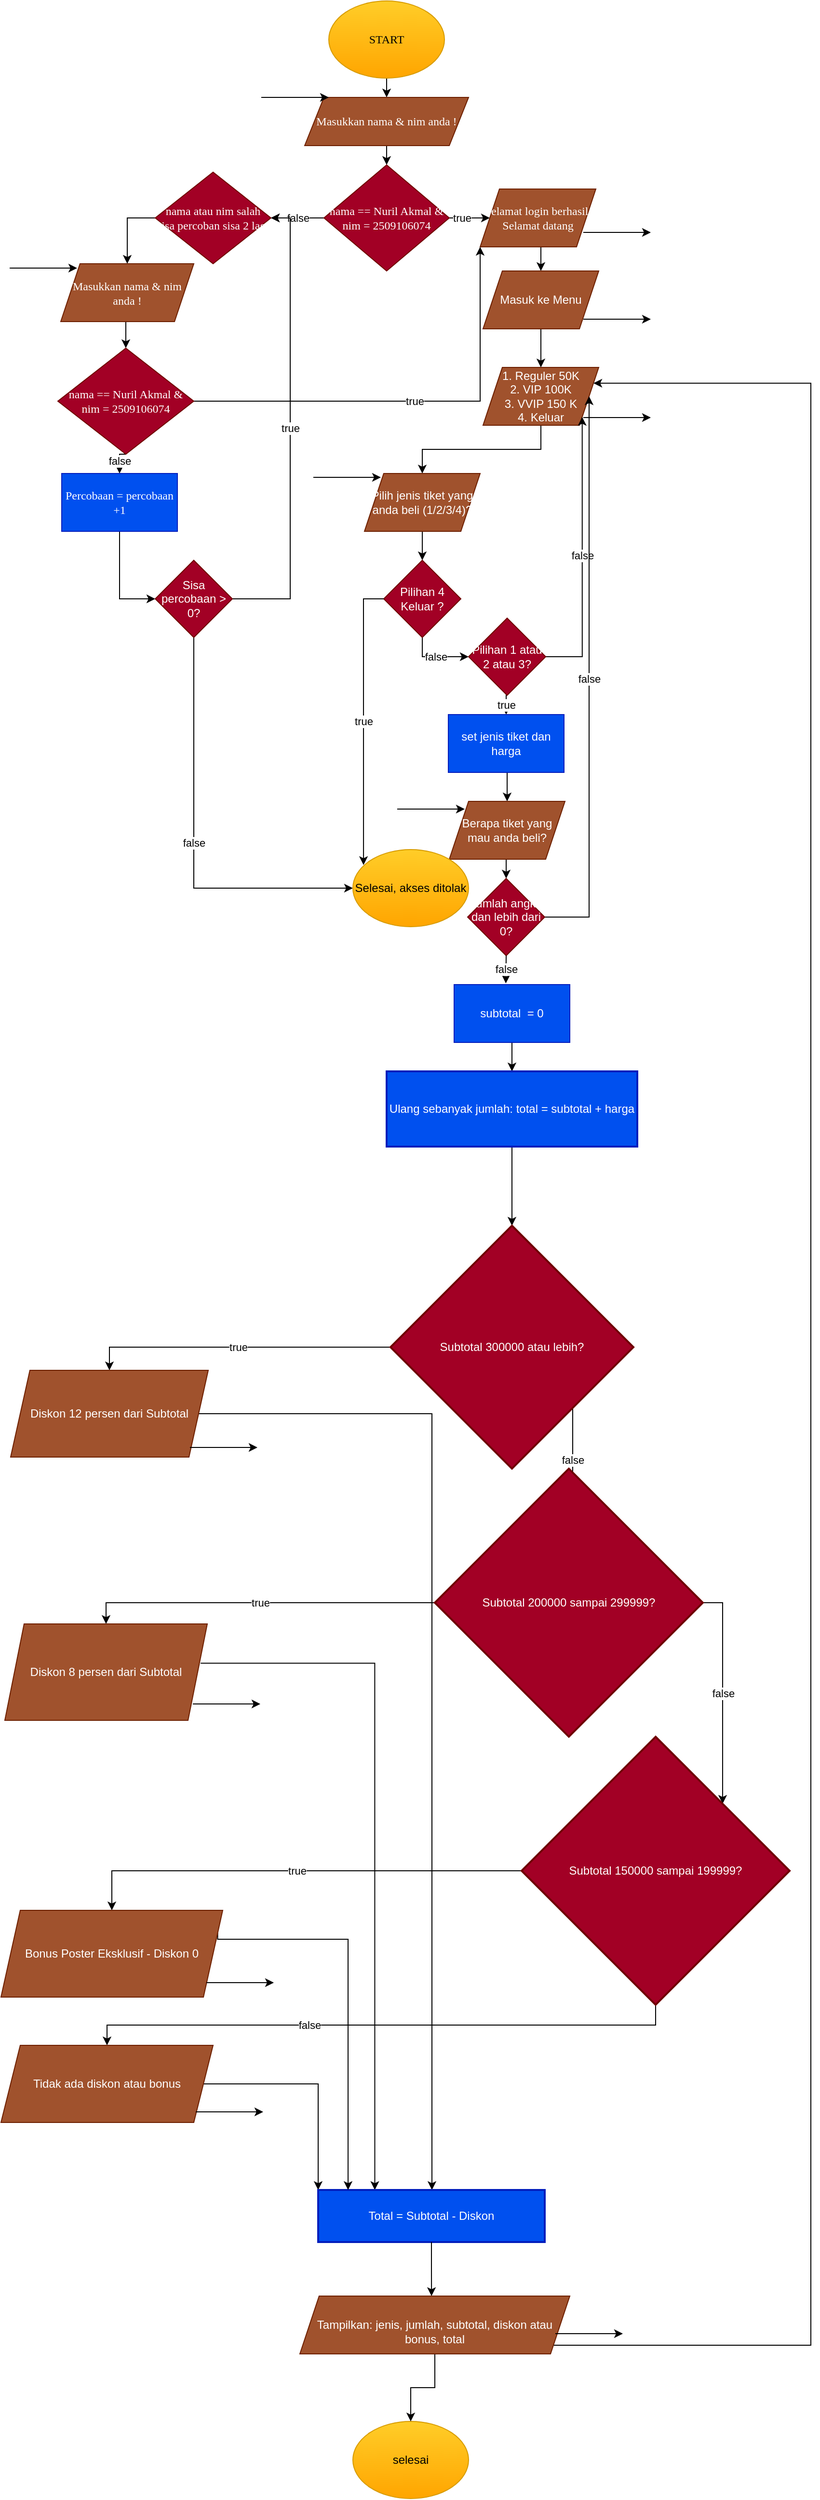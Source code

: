 <mxfile version="28.1.2">
  <diagram name="Halaman-1" id="3PIHIDu9w81w8OoM0Zr5">
    <mxGraphModel dx="1938" dy="1358" grid="1" gridSize="10" guides="1" tooltips="1" connect="1" arrows="1" fold="1" page="1" pageScale="1" pageWidth="850" pageHeight="1100" math="0" shadow="0">
      <root>
        <mxCell id="0" />
        <mxCell id="1" parent="0" />
        <mxCell id="vmad4Tgxf-zBpkZuK3b--5" style="edgeStyle=orthogonalEdgeStyle;rounded=0;orthogonalLoop=1;jettySize=auto;html=1;exitX=0.5;exitY=1;exitDx=0;exitDy=0;entryX=0.5;entryY=0;entryDx=0;entryDy=0;" parent="1" source="vmad4Tgxf-zBpkZuK3b--1" target="vmad4Tgxf-zBpkZuK3b--2" edge="1">
          <mxGeometry relative="1" as="geometry" />
        </mxCell>
        <mxCell id="vmad4Tgxf-zBpkZuK3b--1" value="&lt;font face=&quot;Times New Roman&quot;&gt;START&lt;/font&gt;" style="ellipse;whiteSpace=wrap;html=1;fillColor=#ffcd28;strokeColor=#d79b00;gradientColor=#ffa500;" parent="1" vertex="1">
          <mxGeometry x="340" width="120" height="80" as="geometry" />
        </mxCell>
        <mxCell id="vmad4Tgxf-zBpkZuK3b--6" style="edgeStyle=orthogonalEdgeStyle;rounded=0;orthogonalLoop=1;jettySize=auto;html=1;exitX=0.5;exitY=1;exitDx=0;exitDy=0;entryX=0.5;entryY=0;entryDx=0;entryDy=0;" parent="1" source="vmad4Tgxf-zBpkZuK3b--2" target="vmad4Tgxf-zBpkZuK3b--3" edge="1">
          <mxGeometry relative="1" as="geometry" />
        </mxCell>
        <mxCell id="vmad4Tgxf-zBpkZuK3b--2" value="&lt;font face=&quot;Times New Roman&quot;&gt;Masukkan nama &amp;amp; nim anda !&lt;/font&gt;" style="shape=parallelogram;perimeter=parallelogramPerimeter;whiteSpace=wrap;html=1;fixedSize=1;fillColor=#a0522d;strokeColor=#6D1F00;fontColor=#ffffff;" parent="1" vertex="1">
          <mxGeometry x="315" y="100" width="170" height="50" as="geometry" />
        </mxCell>
        <mxCell id="vmad4Tgxf-zBpkZuK3b--15" value="false" style="edgeStyle=orthogonalEdgeStyle;rounded=0;orthogonalLoop=1;jettySize=auto;html=1;exitX=0;exitY=0.5;exitDx=0;exitDy=0;entryX=1;entryY=0.5;entryDx=0;entryDy=0;" parent="1" source="vmad4Tgxf-zBpkZuK3b--3" target="vmad4Tgxf-zBpkZuK3b--9" edge="1">
          <mxGeometry relative="1" as="geometry" />
        </mxCell>
        <mxCell id="vmad4Tgxf-zBpkZuK3b--16" value="true" style="edgeStyle=orthogonalEdgeStyle;rounded=0;orthogonalLoop=1;jettySize=auto;html=1;exitX=1;exitY=0.5;exitDx=0;exitDy=0;" parent="1" source="vmad4Tgxf-zBpkZuK3b--3" target="vmad4Tgxf-zBpkZuK3b--7" edge="1">
          <mxGeometry relative="1" as="geometry" />
        </mxCell>
        <mxCell id="vmad4Tgxf-zBpkZuK3b--3" value="&lt;font face=&quot;Times New Roman&quot;&gt;nama == Nuril Akmal &amp;amp; nim = 2509106074&lt;/font&gt;" style="rhombus;whiteSpace=wrap;html=1;fillColor=#a20025;fontColor=#ffffff;strokeColor=#6F0000;" parent="1" vertex="1">
          <mxGeometry x="335" y="170" width="130" height="110" as="geometry" />
        </mxCell>
        <mxCell id="vmad4Tgxf-zBpkZuK3b--33" style="edgeStyle=orthogonalEdgeStyle;rounded=0;orthogonalLoop=1;jettySize=auto;html=1;exitX=0.5;exitY=1;exitDx=0;exitDy=0;entryX=0.5;entryY=0;entryDx=0;entryDy=0;" parent="1" source="vmad4Tgxf-zBpkZuK3b--7" target="vmad4Tgxf-zBpkZuK3b--31" edge="1">
          <mxGeometry relative="1" as="geometry" />
        </mxCell>
        <mxCell id="vmad4Tgxf-zBpkZuK3b--7" value="&lt;font face=&quot;Times New Roman&quot;&gt;Selamat login berhasil, Selamat datang&lt;/font&gt;" style="shape=parallelogram;perimeter=parallelogramPerimeter;whiteSpace=wrap;html=1;fixedSize=1;fillColor=#a0522d;fontColor=#ffffff;strokeColor=#6D1F00;" parent="1" vertex="1">
          <mxGeometry x="497" y="195" width="120" height="60" as="geometry" />
        </mxCell>
        <mxCell id="vmad4Tgxf-zBpkZuK3b--24" style="edgeStyle=orthogonalEdgeStyle;rounded=0;orthogonalLoop=1;jettySize=auto;html=1;exitX=0;exitY=0.5;exitDx=0;exitDy=0;entryX=0.5;entryY=0;entryDx=0;entryDy=0;" parent="1" source="vmad4Tgxf-zBpkZuK3b--9" target="vmad4Tgxf-zBpkZuK3b--10" edge="1">
          <mxGeometry relative="1" as="geometry">
            <mxPoint x="90" y="225" as="targetPoint" />
          </mxGeometry>
        </mxCell>
        <mxCell id="vmad4Tgxf-zBpkZuK3b--9" value="&lt;font face=&quot;Times New Roman&quot;&gt;nama atau nim salah sisa percoban sisa 2 lagi&lt;/font&gt;" style="rhombus;whiteSpace=wrap;html=1;shadow=0;fillColor=#a20025;fontColor=#ffffff;strokeColor=#6F0000;" parent="1" vertex="1">
          <mxGeometry x="160" y="177.5" width="120" height="95" as="geometry" />
        </mxCell>
        <mxCell id="vmad4Tgxf-zBpkZuK3b--19" style="edgeStyle=orthogonalEdgeStyle;rounded=0;orthogonalLoop=1;jettySize=auto;html=1;exitX=0.5;exitY=1;exitDx=0;exitDy=0;entryX=0.5;entryY=0;entryDx=0;entryDy=0;" parent="1" source="vmad4Tgxf-zBpkZuK3b--10" target="vmad4Tgxf-zBpkZuK3b--18" edge="1">
          <mxGeometry relative="1" as="geometry" />
        </mxCell>
        <mxCell id="vmad4Tgxf-zBpkZuK3b--10" value="&lt;font face=&quot;Times New Roman&quot;&gt;Masukkan nama &amp;amp; nim anda !&lt;/font&gt;" style="shape=parallelogram;perimeter=parallelogramPerimeter;whiteSpace=wrap;html=1;fixedSize=1;fillColor=#a0522d;fontColor=#ffffff;strokeColor=#6D1F00;" parent="1" vertex="1">
          <mxGeometry x="62" y="272.5" width="138" height="60" as="geometry" />
        </mxCell>
        <mxCell id="vmad4Tgxf-zBpkZuK3b--20" value="true" style="edgeStyle=orthogonalEdgeStyle;rounded=0;orthogonalLoop=1;jettySize=auto;html=1;exitX=1;exitY=0.5;exitDx=0;exitDy=0;entryX=0;entryY=1;entryDx=0;entryDy=0;" parent="1" source="vmad4Tgxf-zBpkZuK3b--18" target="vmad4Tgxf-zBpkZuK3b--7" edge="1">
          <mxGeometry relative="1" as="geometry">
            <mxPoint x="500" y="405" as="targetPoint" />
          </mxGeometry>
        </mxCell>
        <mxCell id="vmad4Tgxf-zBpkZuK3b--26" value="false" style="edgeStyle=orthogonalEdgeStyle;rounded=0;orthogonalLoop=1;jettySize=auto;html=1;exitX=0.5;exitY=1;exitDx=0;exitDy=0;entryX=0.5;entryY=0;entryDx=0;entryDy=0;" parent="1" source="vmad4Tgxf-zBpkZuK3b--18" target="vmad4Tgxf-zBpkZuK3b--25" edge="1">
          <mxGeometry relative="1" as="geometry" />
        </mxCell>
        <mxCell id="vmad4Tgxf-zBpkZuK3b--18" value="&lt;font face=&quot;Times New Roman&quot;&gt;nama == Nuril Akmal &amp;amp; nim = 2509106074&lt;/font&gt;" style="rhombus;whiteSpace=wrap;html=1;fillColor=#a20025;fontColor=#ffffff;strokeColor=#6F0000;" parent="1" vertex="1">
          <mxGeometry x="59" y="360" width="141" height="110" as="geometry" />
        </mxCell>
        <mxCell id="vmad4Tgxf-zBpkZuK3b--28" style="edgeStyle=orthogonalEdgeStyle;rounded=0;orthogonalLoop=1;jettySize=auto;html=1;exitX=0.5;exitY=1;exitDx=0;exitDy=0;entryX=0;entryY=0.5;entryDx=0;entryDy=0;" parent="1" source="vmad4Tgxf-zBpkZuK3b--25" target="vmad4Tgxf-zBpkZuK3b--27" edge="1">
          <mxGeometry relative="1" as="geometry" />
        </mxCell>
        <mxCell id="vmad4Tgxf-zBpkZuK3b--25" value="&lt;font face=&quot;Times New Roman&quot;&gt;Percobaan = percobaan +1&lt;/font&gt;" style="rounded=0;whiteSpace=wrap;html=1;fillColor=#0050ef;fontColor=#ffffff;strokeColor=#001DBC;" parent="1" vertex="1">
          <mxGeometry x="63" y="490" width="120" height="60" as="geometry" />
        </mxCell>
        <mxCell id="vmad4Tgxf-zBpkZuK3b--30" value="true" style="edgeStyle=orthogonalEdgeStyle;rounded=0;orthogonalLoop=1;jettySize=auto;html=1;exitX=1;exitY=0.5;exitDx=0;exitDy=0;entryX=1;entryY=0.5;entryDx=0;entryDy=0;" parent="1" source="vmad4Tgxf-zBpkZuK3b--27" target="vmad4Tgxf-zBpkZuK3b--9" edge="1">
          <mxGeometry relative="1" as="geometry" />
        </mxCell>
        <mxCell id="vmad4Tgxf-zBpkZuK3b--83" value="false" style="edgeStyle=orthogonalEdgeStyle;rounded=0;orthogonalLoop=1;jettySize=auto;html=1;exitX=0.5;exitY=1;exitDx=0;exitDy=0;entryX=0;entryY=0.5;entryDx=0;entryDy=0;" parent="1" source="vmad4Tgxf-zBpkZuK3b--27" target="vmad4Tgxf-zBpkZuK3b--86" edge="1">
          <mxGeometry relative="1" as="geometry">
            <mxPoint x="200.0" y="720" as="targetPoint" />
          </mxGeometry>
        </mxCell>
        <mxCell id="vmad4Tgxf-zBpkZuK3b--27" value="Sisa percobaan &amp;gt; 0?" style="rhombus;whiteSpace=wrap;html=1;fillColor=#a20025;fontColor=#ffffff;strokeColor=#6F0000;" parent="1" vertex="1">
          <mxGeometry x="160" y="580" width="80" height="80" as="geometry" />
        </mxCell>
        <mxCell id="vmad4Tgxf-zBpkZuK3b--34" style="edgeStyle=orthogonalEdgeStyle;rounded=0;orthogonalLoop=1;jettySize=auto;html=1;exitX=0.5;exitY=1;exitDx=0;exitDy=0;" parent="1" source="vmad4Tgxf-zBpkZuK3b--31" target="vmad4Tgxf-zBpkZuK3b--32" edge="1">
          <mxGeometry relative="1" as="geometry" />
        </mxCell>
        <mxCell id="vmad4Tgxf-zBpkZuK3b--31" value="Masuk ke Menu" style="shape=parallelogram;perimeter=parallelogramPerimeter;whiteSpace=wrap;html=1;fixedSize=1;fillColor=#a0522d;fontColor=#ffffff;strokeColor=#6D1F00;" parent="1" vertex="1">
          <mxGeometry x="500" y="280" width="120" height="60" as="geometry" />
        </mxCell>
        <mxCell id="vmad4Tgxf-zBpkZuK3b--37" style="edgeStyle=orthogonalEdgeStyle;rounded=0;orthogonalLoop=1;jettySize=auto;html=1;exitX=0.5;exitY=1;exitDx=0;exitDy=0;entryX=0.5;entryY=0;entryDx=0;entryDy=0;" parent="1" source="vmad4Tgxf-zBpkZuK3b--32" target="vmad4Tgxf-zBpkZuK3b--36" edge="1">
          <mxGeometry relative="1" as="geometry" />
        </mxCell>
        <mxCell id="vmad4Tgxf-zBpkZuK3b--32" value="1. Reguler 50K&lt;div&gt;2. VIP 100K&lt;/div&gt;&lt;div&gt;3. VVIP 150 K&lt;/div&gt;&lt;div&gt;4. Keluar&lt;/div&gt;" style="shape=parallelogram;perimeter=parallelogramPerimeter;whiteSpace=wrap;html=1;fixedSize=1;fillColor=#a0522d;fontColor=#ffffff;strokeColor=#6D1F00;" parent="1" vertex="1">
          <mxGeometry x="500" y="380" width="120" height="60" as="geometry" />
        </mxCell>
        <mxCell id="vmad4Tgxf-zBpkZuK3b--39" style="edgeStyle=orthogonalEdgeStyle;rounded=0;orthogonalLoop=1;jettySize=auto;html=1;exitX=0.5;exitY=1;exitDx=0;exitDy=0;entryX=0.5;entryY=0;entryDx=0;entryDy=0;" parent="1" source="vmad4Tgxf-zBpkZuK3b--36" target="vmad4Tgxf-zBpkZuK3b--38" edge="1">
          <mxGeometry relative="1" as="geometry" />
        </mxCell>
        <mxCell id="vmad4Tgxf-zBpkZuK3b--36" value="Pilih jenis tiket yang anda beli (1/2/3/4)?" style="shape=parallelogram;perimeter=parallelogramPerimeter;whiteSpace=wrap;html=1;fixedSize=1;fillColor=#a0522d;fontColor=#ffffff;strokeColor=#6D1F00;" parent="1" vertex="1">
          <mxGeometry x="377" y="490" width="120" height="60" as="geometry" />
        </mxCell>
        <mxCell id="vmad4Tgxf-zBpkZuK3b--43" value="false" style="edgeStyle=orthogonalEdgeStyle;rounded=0;orthogonalLoop=1;jettySize=auto;html=1;exitX=0.5;exitY=1;exitDx=0;exitDy=0;entryX=0;entryY=0.5;entryDx=0;entryDy=0;" parent="1" source="vmad4Tgxf-zBpkZuK3b--38" target="vmad4Tgxf-zBpkZuK3b--41" edge="1">
          <mxGeometry relative="1" as="geometry" />
        </mxCell>
        <mxCell id="vmad4Tgxf-zBpkZuK3b--38" value="Pilihan 4 Keluar ?" style="rhombus;whiteSpace=wrap;html=1;fillColor=#a20025;fontColor=#ffffff;strokeColor=#6F0000;" parent="1" vertex="1">
          <mxGeometry x="397" y="580" width="80" height="80" as="geometry" />
        </mxCell>
        <mxCell id="vmad4Tgxf-zBpkZuK3b--44" value="false" style="edgeStyle=orthogonalEdgeStyle;rounded=0;orthogonalLoop=1;jettySize=auto;html=1;exitX=1;exitY=0.5;exitDx=0;exitDy=0;entryX=1;entryY=1;entryDx=0;entryDy=0;" parent="1" source="vmad4Tgxf-zBpkZuK3b--41" target="vmad4Tgxf-zBpkZuK3b--32" edge="1">
          <mxGeometry relative="1" as="geometry" />
        </mxCell>
        <mxCell id="vmad4Tgxf-zBpkZuK3b--46" value="true" style="edgeStyle=orthogonalEdgeStyle;rounded=0;orthogonalLoop=1;jettySize=auto;html=1;exitX=0.5;exitY=1;exitDx=0;exitDy=0;entryX=0.5;entryY=0;entryDx=0;entryDy=0;" parent="1" source="vmad4Tgxf-zBpkZuK3b--41" target="vmad4Tgxf-zBpkZuK3b--45" edge="1">
          <mxGeometry relative="1" as="geometry" />
        </mxCell>
        <mxCell id="vmad4Tgxf-zBpkZuK3b--41" value="Pilihan 1 atau 2 atau 3?" style="rhombus;whiteSpace=wrap;html=1;fillColor=#a20025;fontColor=#ffffff;strokeColor=#6F0000;" parent="1" vertex="1">
          <mxGeometry x="485" y="640" width="80" height="80" as="geometry" />
        </mxCell>
        <mxCell id="vmad4Tgxf-zBpkZuK3b--49" style="edgeStyle=orthogonalEdgeStyle;rounded=0;orthogonalLoop=1;jettySize=auto;html=1;exitX=0.5;exitY=1;exitDx=0;exitDy=0;entryX=0.5;entryY=0;entryDx=0;entryDy=0;" parent="1" source="vmad4Tgxf-zBpkZuK3b--45" target="vmad4Tgxf-zBpkZuK3b--47" edge="1">
          <mxGeometry relative="1" as="geometry" />
        </mxCell>
        <mxCell id="vmad4Tgxf-zBpkZuK3b--45" value="set jenis tiket dan harga" style="rounded=0;whiteSpace=wrap;html=1;fillColor=#0050ef;fontColor=#ffffff;strokeColor=#001DBC;" parent="1" vertex="1">
          <mxGeometry x="464" y="740" width="120" height="60" as="geometry" />
        </mxCell>
        <mxCell id="vmad4Tgxf-zBpkZuK3b--53" style="edgeStyle=orthogonalEdgeStyle;rounded=0;orthogonalLoop=1;jettySize=auto;html=1;exitX=0.5;exitY=1;exitDx=0;exitDy=0;entryX=0.5;entryY=0;entryDx=0;entryDy=0;" parent="1" source="vmad4Tgxf-zBpkZuK3b--47" target="vmad4Tgxf-zBpkZuK3b--50" edge="1">
          <mxGeometry relative="1" as="geometry" />
        </mxCell>
        <mxCell id="vmad4Tgxf-zBpkZuK3b--47" value="Berapa tiket yang mau anda beli?" style="shape=parallelogram;perimeter=parallelogramPerimeter;whiteSpace=wrap;html=1;fixedSize=1;fillColor=#a0522d;fontColor=#ffffff;strokeColor=#6D1F00;" parent="1" vertex="1">
          <mxGeometry x="465" y="830" width="120" height="60" as="geometry" />
        </mxCell>
        <mxCell id="vmad4Tgxf-zBpkZuK3b--51" value="false" style="edgeStyle=orthogonalEdgeStyle;rounded=0;orthogonalLoop=1;jettySize=auto;html=1;exitX=1;exitY=0.5;exitDx=0;exitDy=0;entryX=1;entryY=0.5;entryDx=0;entryDy=0;" parent="1" source="vmad4Tgxf-zBpkZuK3b--50" target="vmad4Tgxf-zBpkZuK3b--32" edge="1">
          <mxGeometry relative="1" as="geometry">
            <mxPoint x="630" y="410" as="targetPoint" />
          </mxGeometry>
        </mxCell>
        <mxCell id="vmad4Tgxf-zBpkZuK3b--50" value="Jumlah angka dan lebih dari 0?" style="rhombus;whiteSpace=wrap;html=1;fillColor=#a20025;fontColor=#ffffff;strokeColor=#6F0000;" parent="1" vertex="1">
          <mxGeometry x="484" y="910" width="80" height="80" as="geometry" />
        </mxCell>
        <mxCell id="vmad4Tgxf-zBpkZuK3b--57" style="edgeStyle=orthogonalEdgeStyle;rounded=0;orthogonalLoop=1;jettySize=auto;html=1;exitX=0.5;exitY=1;exitDx=0;exitDy=0;entryX=0.5;entryY=0;entryDx=0;entryDy=0;" parent="1" source="vmad4Tgxf-zBpkZuK3b--54" target="vmad4Tgxf-zBpkZuK3b--56" edge="1">
          <mxGeometry relative="1" as="geometry" />
        </mxCell>
        <mxCell id="vmad4Tgxf-zBpkZuK3b--54" value="subtotal&amp;nbsp; = 0" style="rounded=0;whiteSpace=wrap;html=1;fillColor=#0050ef;fontColor=#ffffff;strokeColor=#001DBC;" parent="1" vertex="1">
          <mxGeometry x="470" y="1020" width="120" height="60" as="geometry" />
        </mxCell>
        <mxCell id="vmad4Tgxf-zBpkZuK3b--55" value="false" style="edgeStyle=orthogonalEdgeStyle;rounded=0;orthogonalLoop=1;jettySize=auto;html=1;exitX=0.5;exitY=1;exitDx=0;exitDy=0;entryX=0.447;entryY=-0.02;entryDx=0;entryDy=0;entryPerimeter=0;" parent="1" source="vmad4Tgxf-zBpkZuK3b--50" target="vmad4Tgxf-zBpkZuK3b--54" edge="1">
          <mxGeometry relative="1" as="geometry" />
        </mxCell>
        <mxCell id="vmad4Tgxf-zBpkZuK3b--62" style="edgeStyle=orthogonalEdgeStyle;rounded=0;orthogonalLoop=1;jettySize=auto;html=1;exitX=0.5;exitY=1;exitDx=0;exitDy=0;entryX=0.5;entryY=0;entryDx=0;entryDy=0;" parent="1" source="vmad4Tgxf-zBpkZuK3b--56" target="vmad4Tgxf-zBpkZuK3b--58" edge="1">
          <mxGeometry relative="1" as="geometry" />
        </mxCell>
        <mxCell id="vmad4Tgxf-zBpkZuK3b--56" value="Ulang sebanyak jumlah: total = subtotal + harga" style="whiteSpace=wrap;strokeWidth=2;fillColor=#0050ef;fontColor=#ffffff;strokeColor=#001DBC;" parent="1" vertex="1">
          <mxGeometry x="400" y="1110" width="260" height="78" as="geometry" />
        </mxCell>
        <mxCell id="vmad4Tgxf-zBpkZuK3b--70" value="false" style="edgeStyle=orthogonalEdgeStyle;rounded=0;orthogonalLoop=1;jettySize=auto;html=1;exitX=1;exitY=1;exitDx=0;exitDy=0;" parent="1" source="vmad4Tgxf-zBpkZuK3b--58" target="vmad4Tgxf-zBpkZuK3b--59" edge="1">
          <mxGeometry relative="1" as="geometry" />
        </mxCell>
        <mxCell id="Y8Fo8XXSH3Xda8Cn4PU3-10" value="true" style="edgeStyle=orthogonalEdgeStyle;rounded=0;orthogonalLoop=1;jettySize=auto;html=1;exitX=0;exitY=0.5;exitDx=0;exitDy=0;entryX=0.5;entryY=0;entryDx=0;entryDy=0;" edge="1" parent="1" source="vmad4Tgxf-zBpkZuK3b--58" target="Y8Fo8XXSH3Xda8Cn4PU3-6">
          <mxGeometry relative="1" as="geometry">
            <mxPoint x="110" y="1395.333" as="targetPoint" />
          </mxGeometry>
        </mxCell>
        <mxCell id="vmad4Tgxf-zBpkZuK3b--58" value="Subtotal 300000 atau lebih?" style="rhombus;strokeWidth=2;whiteSpace=wrap;fillColor=#a20025;fontColor=#ffffff;strokeColor=#6F0000;" parent="1" vertex="1">
          <mxGeometry x="404" y="1270" width="252" height="252" as="geometry" />
        </mxCell>
        <mxCell id="vmad4Tgxf-zBpkZuK3b--71" value="false" style="edgeStyle=orthogonalEdgeStyle;rounded=0;orthogonalLoop=1;jettySize=auto;html=1;exitX=1;exitY=0.5;exitDx=0;exitDy=0;entryX=1;entryY=0;entryDx=0;entryDy=0;" parent="1" source="vmad4Tgxf-zBpkZuK3b--59" target="vmad4Tgxf-zBpkZuK3b--60" edge="1">
          <mxGeometry relative="1" as="geometry" />
        </mxCell>
        <mxCell id="Y8Fo8XXSH3Xda8Cn4PU3-13" value="true" style="edgeStyle=orthogonalEdgeStyle;rounded=0;orthogonalLoop=1;jettySize=auto;html=1;exitX=0;exitY=0.5;exitDx=0;exitDy=0;entryX=0.5;entryY=0;entryDx=0;entryDy=0;" edge="1" parent="1" source="vmad4Tgxf-zBpkZuK3b--59" target="Y8Fo8XXSH3Xda8Cn4PU3-12">
          <mxGeometry relative="1" as="geometry">
            <mxPoint x="110" y="1660" as="targetPoint" />
          </mxGeometry>
        </mxCell>
        <mxCell id="vmad4Tgxf-zBpkZuK3b--59" value="Subtotal 200000 sampai 299999?" style="rhombus;strokeWidth=2;whiteSpace=wrap;fillColor=#a20025;fontColor=#ffffff;strokeColor=#6F0000;" parent="1" vertex="1">
          <mxGeometry x="450" y="1522" width="278" height="278" as="geometry" />
        </mxCell>
        <mxCell id="Y8Fo8XXSH3Xda8Cn4PU3-15" value="true" style="edgeStyle=orthogonalEdgeStyle;rounded=0;orthogonalLoop=1;jettySize=auto;html=1;exitX=0;exitY=0.5;exitDx=0;exitDy=0;entryX=0.5;entryY=0;entryDx=0;entryDy=0;" edge="1" parent="1" source="vmad4Tgxf-zBpkZuK3b--60" target="Y8Fo8XXSH3Xda8Cn4PU3-14">
          <mxGeometry relative="1" as="geometry">
            <mxPoint x="110" y="1938.667" as="targetPoint" />
          </mxGeometry>
        </mxCell>
        <mxCell id="Y8Fo8XXSH3Xda8Cn4PU3-21" style="edgeStyle=orthogonalEdgeStyle;rounded=0;orthogonalLoop=1;jettySize=auto;html=1;exitX=0.5;exitY=1;exitDx=0;exitDy=0;" edge="1" parent="1" source="vmad4Tgxf-zBpkZuK3b--60" target="Y8Fo8XXSH3Xda8Cn4PU3-16">
          <mxGeometry relative="1" as="geometry">
            <mxPoint x="670" y="2160" as="targetPoint" />
          </mxGeometry>
        </mxCell>
        <mxCell id="Y8Fo8XXSH3Xda8Cn4PU3-23" value="false" style="edgeLabel;html=1;align=center;verticalAlign=middle;resizable=0;points=[];" vertex="1" connectable="0" parent="Y8Fo8XXSH3Xda8Cn4PU3-21">
          <mxGeometry x="0.245" relative="1" as="geometry">
            <mxPoint as="offset" />
          </mxGeometry>
        </mxCell>
        <mxCell id="vmad4Tgxf-zBpkZuK3b--60" value="Subtotal 150000 sampai 199999?" style="rhombus;strokeWidth=2;whiteSpace=wrap;fillColor=#a20025;fontColor=#ffffff;strokeColor=#6F0000;" parent="1" vertex="1">
          <mxGeometry x="540" y="1800" width="278" height="278" as="geometry" />
        </mxCell>
        <mxCell id="vmad4Tgxf-zBpkZuK3b--75" style="edgeStyle=orthogonalEdgeStyle;rounded=0;orthogonalLoop=1;jettySize=auto;html=1;exitX=1;exitY=0.5;exitDx=0;exitDy=0;" parent="1" source="Y8Fo8XXSH3Xda8Cn4PU3-6" target="vmad4Tgxf-zBpkZuK3b--74" edge="1">
          <mxGeometry relative="1" as="geometry">
            <mxPoint x="275" y="1483.0" as="sourcePoint" />
            <Array as="points">
              <mxPoint x="447" y="1465" />
            </Array>
          </mxGeometry>
        </mxCell>
        <mxCell id="vmad4Tgxf-zBpkZuK3b--76" style="edgeStyle=orthogonalEdgeStyle;rounded=0;orthogonalLoop=1;jettySize=auto;html=1;exitX=0.967;exitY=0.407;exitDx=0;exitDy=0;entryX=0.25;entryY=0;entryDx=0;entryDy=0;exitPerimeter=0;" parent="1" source="Y8Fo8XXSH3Xda8Cn4PU3-12" target="vmad4Tgxf-zBpkZuK3b--74" edge="1">
          <mxGeometry relative="1" as="geometry">
            <mxPoint x="275" y="1729" as="sourcePoint" />
          </mxGeometry>
        </mxCell>
        <mxCell id="vmad4Tgxf-zBpkZuK3b--78" style="edgeStyle=orthogonalEdgeStyle;rounded=0;orthogonalLoop=1;jettySize=auto;html=1;exitX=1;exitY=0.5;exitDx=0;exitDy=0;entryX=0;entryY=0;entryDx=0;entryDy=0;" parent="1" source="Y8Fo8XXSH3Xda8Cn4PU3-16" target="vmad4Tgxf-zBpkZuK3b--74" edge="1">
          <mxGeometry relative="1" as="geometry">
            <mxPoint x="275" y="2149" as="sourcePoint" />
          </mxGeometry>
        </mxCell>
        <mxCell id="vmad4Tgxf-zBpkZuK3b--74" value="Total = Subtotal - Diskon" style="whiteSpace=wrap;strokeWidth=2;fillColor=#0050ef;fontColor=#ffffff;strokeColor=#001DBC;" parent="1" vertex="1">
          <mxGeometry x="329" y="2270" width="235" height="54" as="geometry" />
        </mxCell>
        <mxCell id="vmad4Tgxf-zBpkZuK3b--77" style="edgeStyle=orthogonalEdgeStyle;rounded=0;orthogonalLoop=1;jettySize=auto;html=1;exitX=1;exitY=0.25;exitDx=0;exitDy=0;entryX=0.132;entryY=0;entryDx=0;entryDy=0;entryPerimeter=0;" parent="1" source="Y8Fo8XXSH3Xda8Cn4PU3-14" target="vmad4Tgxf-zBpkZuK3b--74" edge="1">
          <mxGeometry relative="1" as="geometry">
            <mxPoint x="260" y="2009" as="sourcePoint" />
            <Array as="points">
              <mxPoint x="225" y="2010" />
              <mxPoint x="360" y="2010" />
            </Array>
          </mxGeometry>
        </mxCell>
        <mxCell id="vmad4Tgxf-zBpkZuK3b--81" style="edgeStyle=orthogonalEdgeStyle;rounded=0;orthogonalLoop=1;jettySize=auto;html=1;exitX=1;exitY=1;exitDx=0;exitDy=0;entryX=1;entryY=0.25;entryDx=0;entryDy=0;" parent="1" source="vmad4Tgxf-zBpkZuK3b--103" target="vmad4Tgxf-zBpkZuK3b--32" edge="1">
          <mxGeometry relative="1" as="geometry">
            <mxPoint x="760" y="420" as="targetPoint" />
            <mxPoint x="594" y="2431" as="sourcePoint" />
            <Array as="points">
              <mxPoint x="571" y="2431" />
              <mxPoint x="840" y="2431" />
              <mxPoint x="840" y="396" />
            </Array>
          </mxGeometry>
        </mxCell>
        <mxCell id="vmad4Tgxf-zBpkZuK3b--80" style="edgeStyle=orthogonalEdgeStyle;rounded=0;orthogonalLoop=1;jettySize=auto;html=1;exitX=0.5;exitY=1;exitDx=0;exitDy=0;entryX=0.433;entryY=0;entryDx=0;entryDy=0;entryPerimeter=0;" parent="1" source="vmad4Tgxf-zBpkZuK3b--74" edge="1">
          <mxGeometry relative="1" as="geometry">
            <mxPoint x="446.58" y="2380" as="targetPoint" />
          </mxGeometry>
        </mxCell>
        <mxCell id="vmad4Tgxf-zBpkZuK3b--85" value="selesai" style="ellipse;whiteSpace=wrap;html=1;fillColor=#ffcd28;gradientColor=#ffa500;strokeColor=#d79b00;" parent="1" vertex="1">
          <mxGeometry x="365" y="2510" width="120" height="80" as="geometry" />
        </mxCell>
        <mxCell id="vmad4Tgxf-zBpkZuK3b--86" value="Selesai, akses ditolak" style="ellipse;whiteSpace=wrap;html=1;fillColor=#ffcd28;gradientColor=#ffa500;strokeColor=#d79b00;" parent="1" vertex="1">
          <mxGeometry x="365" y="880" width="120" height="80" as="geometry" />
        </mxCell>
        <mxCell id="vmad4Tgxf-zBpkZuK3b--93" value="" style="endArrow=classic;html=1;rounded=0;" parent="1" edge="1">
          <mxGeometry width="50" height="50" relative="1" as="geometry">
            <mxPoint x="270" y="100" as="sourcePoint" />
            <mxPoint x="340" y="100" as="targetPoint" />
          </mxGeometry>
        </mxCell>
        <mxCell id="vmad4Tgxf-zBpkZuK3b--97" value="" style="endArrow=classic;html=1;rounded=0;" parent="1" edge="1">
          <mxGeometry width="50" height="50" relative="1" as="geometry">
            <mxPoint x="9" y="277" as="sourcePoint" />
            <mxPoint x="79" y="277" as="targetPoint" />
          </mxGeometry>
        </mxCell>
        <mxCell id="vmad4Tgxf-zBpkZuK3b--98" value="" style="endArrow=classic;html=1;rounded=0;" parent="1" edge="1">
          <mxGeometry width="50" height="50" relative="1" as="geometry">
            <mxPoint x="604" y="240" as="sourcePoint" />
            <mxPoint x="674" y="240" as="targetPoint" />
          </mxGeometry>
        </mxCell>
        <mxCell id="vmad4Tgxf-zBpkZuK3b--99" value="" style="endArrow=classic;html=1;rounded=0;" parent="1" edge="1">
          <mxGeometry width="50" height="50" relative="1" as="geometry">
            <mxPoint x="604" y="330" as="sourcePoint" />
            <mxPoint x="674" y="330" as="targetPoint" />
          </mxGeometry>
        </mxCell>
        <mxCell id="vmad4Tgxf-zBpkZuK3b--100" value="" style="endArrow=classic;html=1;rounded=0;" parent="1" edge="1">
          <mxGeometry width="50" height="50" relative="1" as="geometry">
            <mxPoint x="604" y="432" as="sourcePoint" />
            <mxPoint x="674" y="432" as="targetPoint" />
          </mxGeometry>
        </mxCell>
        <mxCell id="vmad4Tgxf-zBpkZuK3b--101" value="" style="endArrow=classic;html=1;rounded=0;" parent="1" edge="1">
          <mxGeometry width="50" height="50" relative="1" as="geometry">
            <mxPoint x="324" y="494" as="sourcePoint" />
            <mxPoint x="394" y="494" as="targetPoint" />
          </mxGeometry>
        </mxCell>
        <mxCell id="vmad4Tgxf-zBpkZuK3b--102" value="" style="endArrow=classic;html=1;rounded=0;" parent="1" edge="1">
          <mxGeometry width="50" height="50" relative="1" as="geometry">
            <mxPoint x="411" y="838" as="sourcePoint" />
            <mxPoint x="481" y="838" as="targetPoint" />
          </mxGeometry>
        </mxCell>
        <mxCell id="vmad4Tgxf-zBpkZuK3b--104" style="edgeStyle=orthogonalEdgeStyle;rounded=0;orthogonalLoop=1;jettySize=auto;html=1;exitX=0.5;exitY=1;exitDx=0;exitDy=0;entryX=0.5;entryY=0;entryDx=0;entryDy=0;" parent="1" source="vmad4Tgxf-zBpkZuK3b--103" target="vmad4Tgxf-zBpkZuK3b--85" edge="1">
          <mxGeometry relative="1" as="geometry" />
        </mxCell>
        <mxCell id="vmad4Tgxf-zBpkZuK3b--103" value="&lt;span style=&quot;background-color: light-dark(#ffffff, var(--ge-dark-color, #121212));&quot;&gt;&lt;font&gt;&lt;br&gt;&lt;/font&gt;&lt;/span&gt;&lt;font&gt;&lt;span style=&quot;font-family: Helvetica; font-size: 12px; font-variant-ligatures: normal; font-variant-caps: normal; letter-spacing: normal; orphans: 2; text-align: center; text-indent: 0px; text-transform: none; widows: 2; word-spacing: 0px; -webkit-text-stroke-width: 0px; white-space: normal; text-decoration-thickness: initial; text-decoration-style: initial; text-decoration-color: initial; float: none; display: inline !important;&quot;&gt;&lt;font style=&quot;&quot;&gt;Tampilkan: jenis, jumlah, subtotal, diskon atau bonus, total&lt;/font&gt;&lt;/span&gt;&lt;br&gt;&lt;/font&gt;" style="shape=parallelogram;perimeter=parallelogramPerimeter;whiteSpace=wrap;html=1;fixedSize=1;fillColor=#a0522d;fontColor=#ffffff;strokeColor=#6D1F00;" parent="1" vertex="1">
          <mxGeometry x="310" y="2380" width="280" height="60" as="geometry" />
        </mxCell>
        <mxCell id="vmad4Tgxf-zBpkZuK3b--106" value="" style="endArrow=classic;html=1;rounded=0;" parent="1" edge="1">
          <mxGeometry width="50" height="50" relative="1" as="geometry">
            <mxPoint x="575" y="2419" as="sourcePoint" />
            <mxPoint x="645" y="2419" as="targetPoint" />
          </mxGeometry>
        </mxCell>
        <mxCell id="vmad4Tgxf-zBpkZuK3b--107" value="true" style="edgeStyle=orthogonalEdgeStyle;rounded=0;orthogonalLoop=1;jettySize=auto;html=1;exitX=0;exitY=0.5;exitDx=0;exitDy=0;entryX=0.092;entryY=0.2;entryDx=0;entryDy=0;entryPerimeter=0;" parent="1" source="vmad4Tgxf-zBpkZuK3b--38" target="vmad4Tgxf-zBpkZuK3b--86" edge="1">
          <mxGeometry relative="1" as="geometry" />
        </mxCell>
        <mxCell id="Y8Fo8XXSH3Xda8Cn4PU3-6" value="&lt;span style=&quot;color: rgb(255, 255, 255); font-family: Helvetica; font-size: 12px; font-style: normal; font-variant-ligatures: normal; font-variant-caps: normal; font-weight: 400; letter-spacing: normal; orphans: 2; text-align: center; text-indent: 0px; text-transform: none; widows: 2; word-spacing: 0px; -webkit-text-stroke-width: 0px; white-space: normal; text-decoration-thickness: initial; text-decoration-style: initial; text-decoration-color: initial; float: none; display: inline !important;&quot;&gt;Diskon 12 persen dari Subtotal&lt;/span&gt;" style="shape=parallelogram;perimeter=parallelogramPerimeter;whiteSpace=wrap;html=1;fixedSize=1;fillColor=#a0522d;fontColor=#ffffff;strokeColor=#6D1F00;" vertex="1" parent="1">
          <mxGeometry x="10" y="1420" width="205" height="90" as="geometry" />
        </mxCell>
        <mxCell id="Y8Fo8XXSH3Xda8Cn4PU3-12" value="Diskon 8 persen dari Subtotal" style="shape=parallelogram;perimeter=parallelogramPerimeter;whiteSpace=wrap;html=1;fixedSize=1;fillColor=#a0522d;fontColor=#ffffff;strokeColor=#6D1F00;" vertex="1" parent="1">
          <mxGeometry x="4" y="1683" width="210" height="100" as="geometry" />
        </mxCell>
        <mxCell id="Y8Fo8XXSH3Xda8Cn4PU3-14" value="Bonus Poster Eksklusif - Diskon 0" style="shape=parallelogram;perimeter=parallelogramPerimeter;whiteSpace=wrap;html=1;fixedSize=1;fillColor=#a0522d;fontColor=#ffffff;strokeColor=#6D1F00;" vertex="1" parent="1">
          <mxGeometry y="1980" width="230" height="90" as="geometry" />
        </mxCell>
        <mxCell id="Y8Fo8XXSH3Xda8Cn4PU3-16" value="Tidak ada diskon atau bonus" style="shape=parallelogram;perimeter=parallelogramPerimeter;whiteSpace=wrap;html=1;fixedSize=1;fillColor=#a0522d;fontColor=#ffffff;strokeColor=#6D1F00;" vertex="1" parent="1">
          <mxGeometry y="2120" width="220" height="80" as="geometry" />
        </mxCell>
        <mxCell id="Y8Fo8XXSH3Xda8Cn4PU3-24" value="" style="endArrow=classic;html=1;rounded=0;" edge="1" parent="1">
          <mxGeometry width="50" height="50" relative="1" as="geometry">
            <mxPoint x="196" y="1500" as="sourcePoint" />
            <mxPoint x="266" y="1500" as="targetPoint" />
          </mxGeometry>
        </mxCell>
        <mxCell id="Y8Fo8XXSH3Xda8Cn4PU3-25" value="" style="endArrow=classic;html=1;rounded=0;" edge="1" parent="1">
          <mxGeometry width="50" height="50" relative="1" as="geometry">
            <mxPoint x="199" y="1766" as="sourcePoint" />
            <mxPoint x="269" y="1766" as="targetPoint" />
          </mxGeometry>
        </mxCell>
        <mxCell id="Y8Fo8XXSH3Xda8Cn4PU3-26" value="" style="endArrow=classic;html=1;rounded=0;" edge="1" parent="1">
          <mxGeometry width="50" height="50" relative="1" as="geometry">
            <mxPoint x="213" y="2055" as="sourcePoint" />
            <mxPoint x="283" y="2055" as="targetPoint" />
          </mxGeometry>
        </mxCell>
        <mxCell id="Y8Fo8XXSH3Xda8Cn4PU3-27" value="" style="endArrow=classic;html=1;rounded=0;" edge="1" parent="1">
          <mxGeometry width="50" height="50" relative="1" as="geometry">
            <mxPoint x="202" y="2189" as="sourcePoint" />
            <mxPoint x="272" y="2189" as="targetPoint" />
          </mxGeometry>
        </mxCell>
      </root>
    </mxGraphModel>
  </diagram>
</mxfile>
